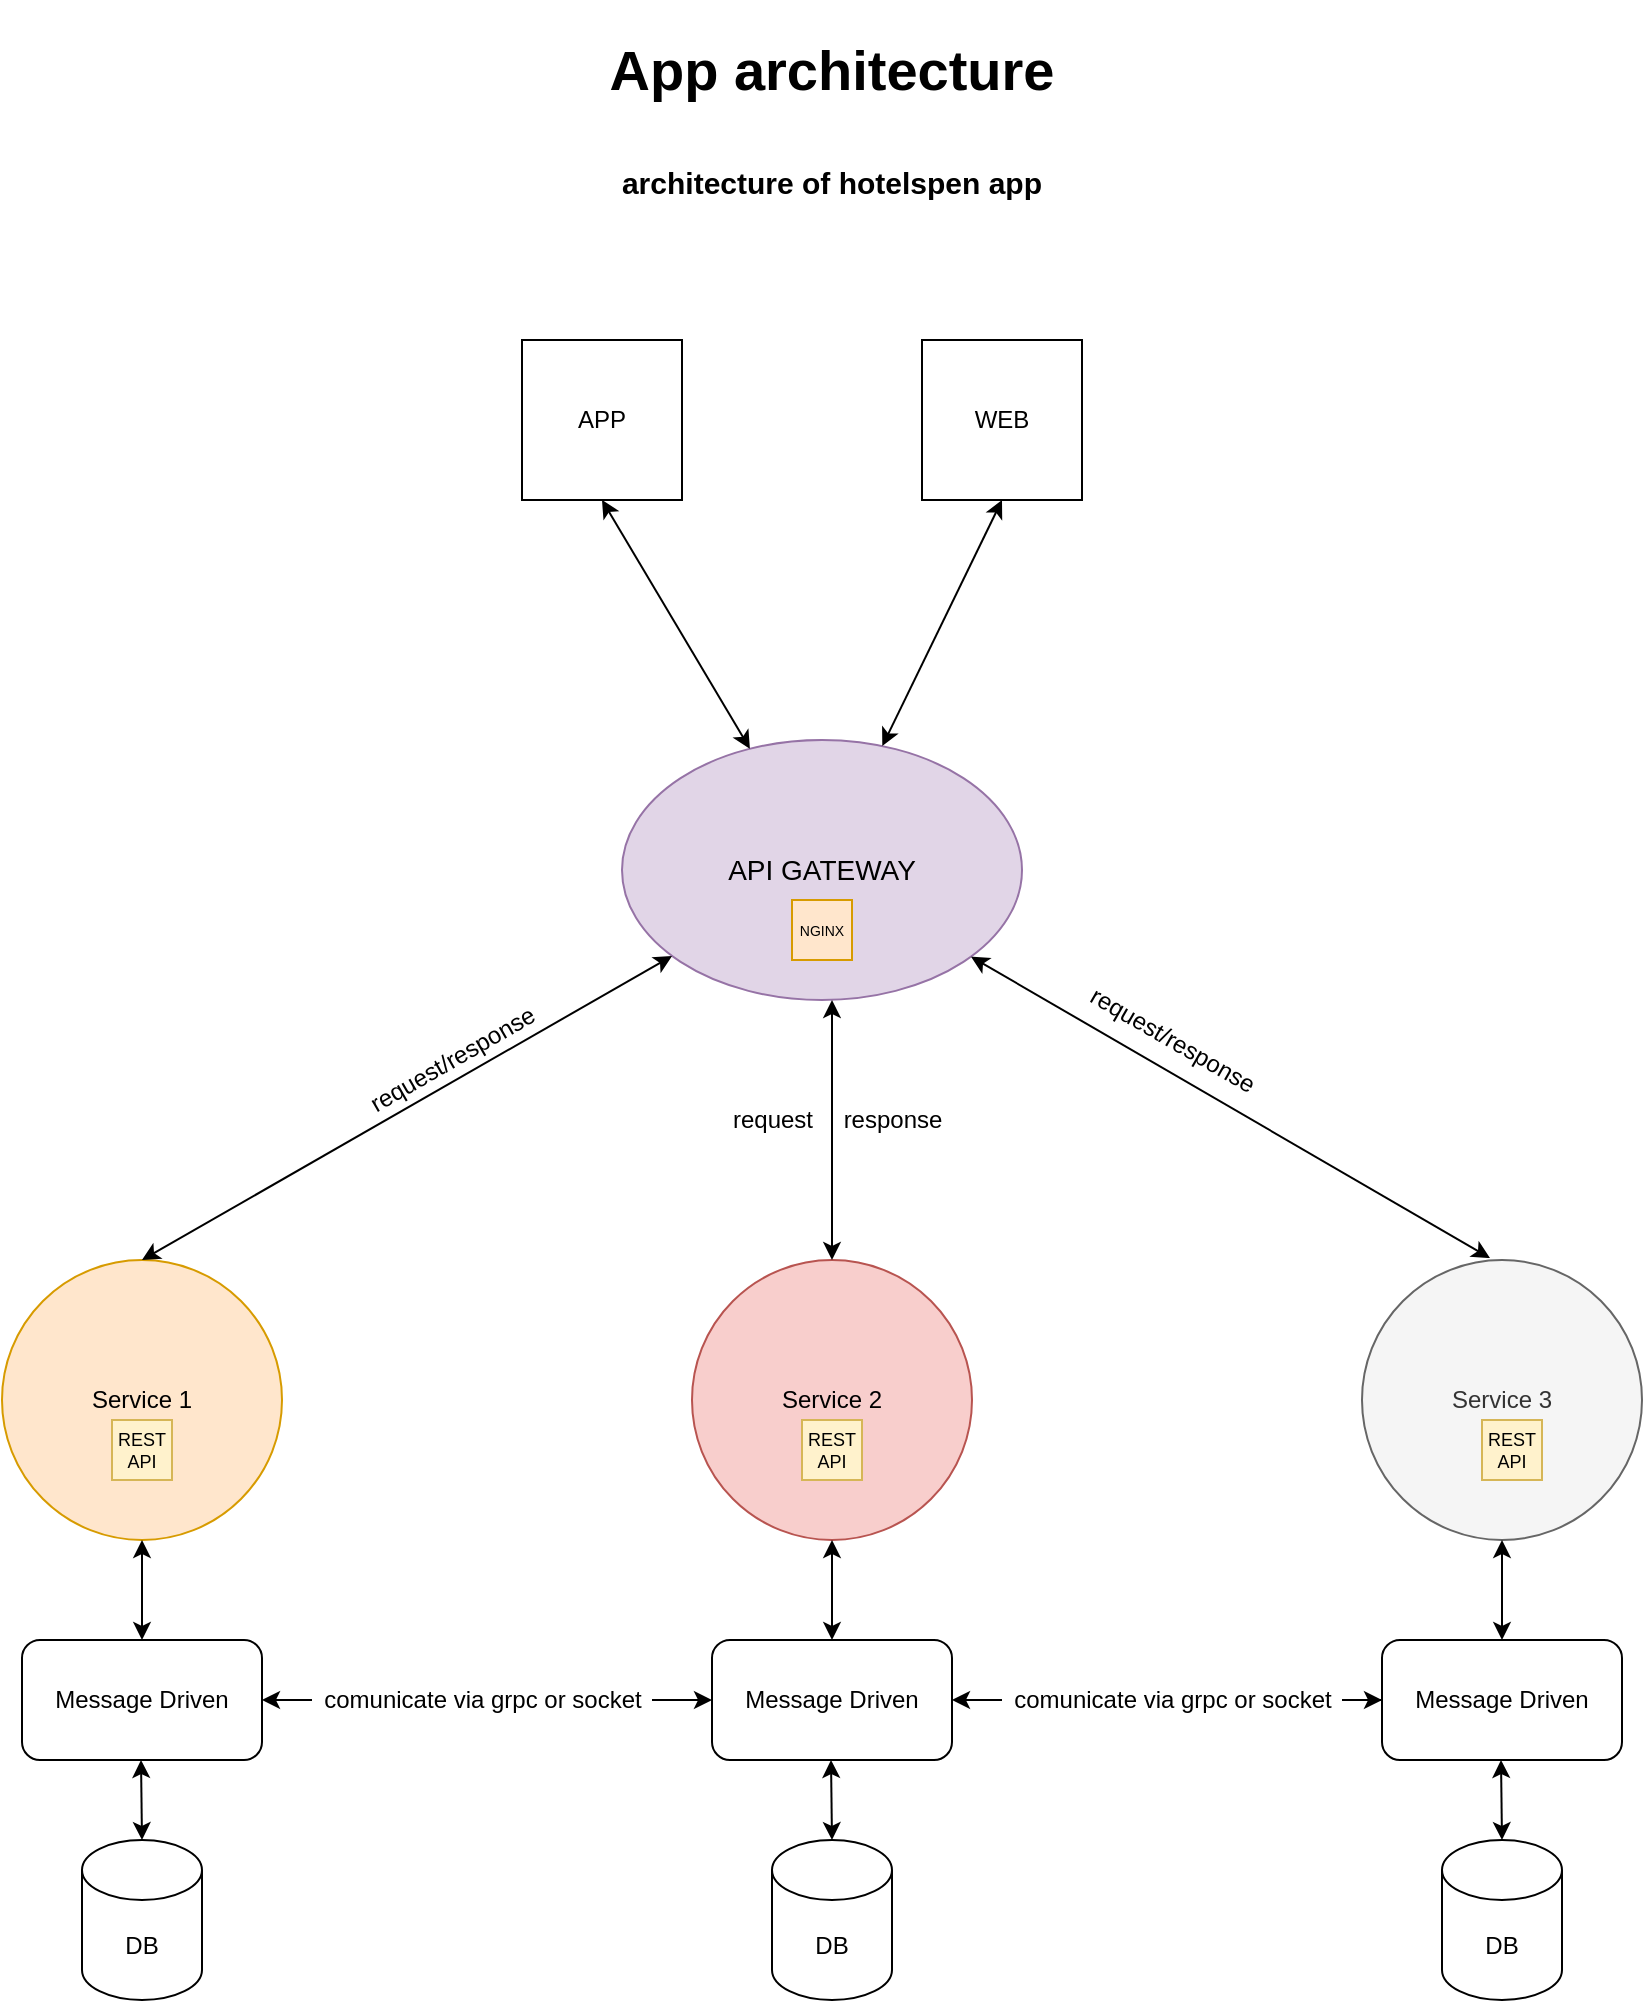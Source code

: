 <mxfile version="16.0.0" type="github">
  <diagram id="Cv4vCiUGaOGETwyBSDAJ" name="Page-1">
    <mxGraphModel dx="1422" dy="772" grid="1" gridSize="10" guides="1" tooltips="1" connect="1" arrows="1" fold="1" page="1" pageScale="1" pageWidth="850" pageHeight="1100" math="0" shadow="0">
      <root>
        <mxCell id="0" />
        <mxCell id="1" parent="0" />
        <mxCell id="rCTr0ygX4qg42ZaqoY2R-2" value="Service 1&lt;br&gt;" style="ellipse;whiteSpace=wrap;html=1;aspect=fixed;fillColor=#ffe6cc;strokeColor=#d79b00;" parent="1" vertex="1">
          <mxGeometry x="15" y="640" width="140" height="140" as="geometry" />
        </mxCell>
        <mxCell id="rCTr0ygX4qg42ZaqoY2R-4" value="&lt;span&gt;Service 2&lt;/span&gt;" style="ellipse;whiteSpace=wrap;html=1;aspect=fixed;fillColor=#f8cecc;strokeColor=#b85450;" parent="1" vertex="1">
          <mxGeometry x="360" y="640" width="140" height="140" as="geometry" />
        </mxCell>
        <mxCell id="rCTr0ygX4qg42ZaqoY2R-5" value="&lt;span&gt;Service 3&lt;/span&gt;" style="ellipse;whiteSpace=wrap;html=1;aspect=fixed;fillColor=#f5f5f5;strokeColor=#666666;fontColor=#333333;" parent="1" vertex="1">
          <mxGeometry x="695" y="640" width="140" height="140" as="geometry" />
        </mxCell>
        <mxCell id="rCTr0ygX4qg42ZaqoY2R-11" value="DB" style="shape=cylinder3;whiteSpace=wrap;html=1;boundedLbl=1;backgroundOutline=1;size=15;" parent="1" vertex="1">
          <mxGeometry x="55" y="930" width="60" height="80" as="geometry" />
        </mxCell>
        <mxCell id="8knhQtjTToyq9lL-Xbfz-2" value="" style="edgeStyle=orthogonalEdgeStyle;rounded=0;orthogonalLoop=1;jettySize=auto;html=1;" edge="1" parent="1" source="rCTr0ygX4qg42ZaqoY2R-14" target="rCTr0ygX4qg42ZaqoY2R-26">
          <mxGeometry relative="1" as="geometry" />
        </mxCell>
        <mxCell id="8knhQtjTToyq9lL-Xbfz-3" value="" style="edgeStyle=orthogonalEdgeStyle;rounded=0;orthogonalLoop=1;jettySize=auto;html=1;" edge="1" parent="1" source="rCTr0ygX4qg42ZaqoY2R-14" target="rCTr0ygX4qg42ZaqoY2R-38">
          <mxGeometry relative="1" as="geometry" />
        </mxCell>
        <mxCell id="rCTr0ygX4qg42ZaqoY2R-14" value="comunicate via grpc or socket&lt;br&gt;" style="text;html=1;align=center;verticalAlign=middle;resizable=0;points=[];autosize=1;strokeColor=none;fillColor=none;" parent="1" vertex="1">
          <mxGeometry x="170" y="850" width="170" height="20" as="geometry" />
        </mxCell>
        <mxCell id="8knhQtjTToyq9lL-Xbfz-4" value="" style="edgeStyle=orthogonalEdgeStyle;rounded=0;orthogonalLoop=1;jettySize=auto;html=1;" edge="1" parent="1" source="rCTr0ygX4qg42ZaqoY2R-15" target="rCTr0ygX4qg42ZaqoY2R-38">
          <mxGeometry relative="1" as="geometry" />
        </mxCell>
        <mxCell id="8knhQtjTToyq9lL-Xbfz-5" value="" style="edgeStyle=orthogonalEdgeStyle;rounded=0;orthogonalLoop=1;jettySize=auto;html=1;" edge="1" parent="1" source="rCTr0ygX4qg42ZaqoY2R-15" target="rCTr0ygX4qg42ZaqoY2R-42">
          <mxGeometry relative="1" as="geometry" />
        </mxCell>
        <mxCell id="rCTr0ygX4qg42ZaqoY2R-15" value="comunicate via grpc or socket&lt;br&gt;" style="text;html=1;align=center;verticalAlign=middle;resizable=0;points=[];autosize=1;strokeColor=none;fillColor=none;" parent="1" vertex="1">
          <mxGeometry x="515" y="850" width="170" height="20" as="geometry" />
        </mxCell>
        <mxCell id="rCTr0ygX4qg42ZaqoY2R-16" value="APP" style="whiteSpace=wrap;html=1;aspect=fixed;" parent="1" vertex="1">
          <mxGeometry x="275" y="180" width="80" height="80" as="geometry" />
        </mxCell>
        <mxCell id="rCTr0ygX4qg42ZaqoY2R-19" value="WEB" style="whiteSpace=wrap;html=1;aspect=fixed;" parent="1" vertex="1">
          <mxGeometry x="475" y="180" width="80" height="80" as="geometry" />
        </mxCell>
        <mxCell id="rCTr0ygX4qg42ZaqoY2R-26" value="Message Driven" style="rounded=1;whiteSpace=wrap;html=1;" parent="1" vertex="1">
          <mxGeometry x="25" y="830" width="120" height="60" as="geometry" />
        </mxCell>
        <mxCell id="rCTr0ygX4qg42ZaqoY2R-29" value="" style="endArrow=classic;startArrow=classic;html=1;rounded=0;exitX=0.5;exitY=1;exitDx=0;exitDy=0;" parent="1" source="rCTr0ygX4qg42ZaqoY2R-2" target="rCTr0ygX4qg42ZaqoY2R-26" edge="1">
          <mxGeometry width="50" height="50" relative="1" as="geometry">
            <mxPoint x="85" y="640" as="sourcePoint" />
            <mxPoint x="135" y="590" as="targetPoint" />
          </mxGeometry>
        </mxCell>
        <mxCell id="rCTr0ygX4qg42ZaqoY2R-32" value="&lt;font style=&quot;font-size: 14px&quot;&gt;API GATEWAY&lt;/font&gt;" style="ellipse;whiteSpace=wrap;html=1;fillColor=#e1d5e7;strokeColor=#9673a6;" parent="1" vertex="1">
          <mxGeometry x="325" y="380" width="200" height="130" as="geometry" />
        </mxCell>
        <mxCell id="rCTr0ygX4qg42ZaqoY2R-33" value="" style="endArrow=classic;startArrow=classic;html=1;rounded=0;exitX=0.5;exitY=1;exitDx=0;exitDy=0;" parent="1" edge="1">
          <mxGeometry width="50" height="50" relative="1" as="geometry">
            <mxPoint x="84.5" y="890" as="sourcePoint" />
            <mxPoint x="85" y="930" as="targetPoint" />
          </mxGeometry>
        </mxCell>
        <mxCell id="rCTr0ygX4qg42ZaqoY2R-37" value="DB" style="shape=cylinder3;whiteSpace=wrap;html=1;boundedLbl=1;backgroundOutline=1;size=15;" parent="1" vertex="1">
          <mxGeometry x="400" y="930" width="60" height="80" as="geometry" />
        </mxCell>
        <mxCell id="rCTr0ygX4qg42ZaqoY2R-38" value="Message Driven" style="rounded=1;whiteSpace=wrap;html=1;" parent="1" vertex="1">
          <mxGeometry x="370" y="830" width="120" height="60" as="geometry" />
        </mxCell>
        <mxCell id="rCTr0ygX4qg42ZaqoY2R-39" value="" style="endArrow=classic;startArrow=classic;html=1;rounded=0;exitX=0.5;exitY=1;exitDx=0;exitDy=0;" parent="1" target="rCTr0ygX4qg42ZaqoY2R-38" edge="1">
          <mxGeometry width="50" height="50" relative="1" as="geometry">
            <mxPoint x="430" y="780" as="sourcePoint" />
            <mxPoint x="480" y="590" as="targetPoint" />
          </mxGeometry>
        </mxCell>
        <mxCell id="rCTr0ygX4qg42ZaqoY2R-40" value="" style="endArrow=classic;startArrow=classic;html=1;rounded=0;exitX=0.5;exitY=1;exitDx=0;exitDy=0;" parent="1" edge="1">
          <mxGeometry width="50" height="50" relative="1" as="geometry">
            <mxPoint x="429.5" y="890" as="sourcePoint" />
            <mxPoint x="430" y="930" as="targetPoint" />
          </mxGeometry>
        </mxCell>
        <mxCell id="rCTr0ygX4qg42ZaqoY2R-41" value="DB" style="shape=cylinder3;whiteSpace=wrap;html=1;boundedLbl=1;backgroundOutline=1;size=15;" parent="1" vertex="1">
          <mxGeometry x="735" y="930" width="60" height="80" as="geometry" />
        </mxCell>
        <mxCell id="rCTr0ygX4qg42ZaqoY2R-42" value="&lt;span&gt;Message Driven&lt;/span&gt;" style="rounded=1;whiteSpace=wrap;html=1;" parent="1" vertex="1">
          <mxGeometry x="705" y="830" width="120" height="60" as="geometry" />
        </mxCell>
        <mxCell id="rCTr0ygX4qg42ZaqoY2R-43" value="" style="endArrow=classic;startArrow=classic;html=1;rounded=0;exitX=0.5;exitY=1;exitDx=0;exitDy=0;" parent="1" target="rCTr0ygX4qg42ZaqoY2R-42" edge="1">
          <mxGeometry width="50" height="50" relative="1" as="geometry">
            <mxPoint x="765" y="780" as="sourcePoint" />
            <mxPoint x="815" y="590" as="targetPoint" />
          </mxGeometry>
        </mxCell>
        <mxCell id="rCTr0ygX4qg42ZaqoY2R-44" value="" style="endArrow=classic;startArrow=classic;html=1;rounded=0;exitX=0.5;exitY=1;exitDx=0;exitDy=0;" parent="1" edge="1">
          <mxGeometry width="50" height="50" relative="1" as="geometry">
            <mxPoint x="764.5" y="890" as="sourcePoint" />
            <mxPoint x="765" y="930" as="targetPoint" />
          </mxGeometry>
        </mxCell>
        <mxCell id="rCTr0ygX4qg42ZaqoY2R-45" value="" style="endArrow=classic;startArrow=classic;html=1;rounded=0;entryX=0.5;entryY=1;entryDx=0;entryDy=0;" parent="1" source="rCTr0ygX4qg42ZaqoY2R-32" target="rCTr0ygX4qg42ZaqoY2R-19" edge="1">
          <mxGeometry width="50" height="50" relative="1" as="geometry">
            <mxPoint x="395" y="450" as="sourcePoint" />
            <mxPoint x="445" y="400" as="targetPoint" />
          </mxGeometry>
        </mxCell>
        <mxCell id="rCTr0ygX4qg42ZaqoY2R-46" value="" style="endArrow=classic;startArrow=classic;html=1;rounded=0;entryX=0.5;entryY=1;entryDx=0;entryDy=0;" parent="1" source="rCTr0ygX4qg42ZaqoY2R-32" target="rCTr0ygX4qg42ZaqoY2R-16" edge="1">
          <mxGeometry width="50" height="50" relative="1" as="geometry">
            <mxPoint x="395" y="450" as="sourcePoint" />
            <mxPoint x="445" y="400" as="targetPoint" />
          </mxGeometry>
        </mxCell>
        <mxCell id="rCTr0ygX4qg42ZaqoY2R-47" value="" style="endArrow=classic;startArrow=classic;html=1;rounded=0;exitX=0.5;exitY=0;exitDx=0;exitDy=0;" parent="1" source="rCTr0ygX4qg42ZaqoY2R-2" target="rCTr0ygX4qg42ZaqoY2R-32" edge="1">
          <mxGeometry width="50" height="50" relative="1" as="geometry">
            <mxPoint x="395" y="450" as="sourcePoint" />
            <mxPoint x="445" y="400" as="targetPoint" />
          </mxGeometry>
        </mxCell>
        <mxCell id="rCTr0ygX4qg42ZaqoY2R-48" value="" style="endArrow=classic;startArrow=classic;html=1;rounded=0;exitX=0.5;exitY=0;exitDx=0;exitDy=0;entryX=0.525;entryY=1;entryDx=0;entryDy=0;entryPerimeter=0;" parent="1" source="rCTr0ygX4qg42ZaqoY2R-4" target="rCTr0ygX4qg42ZaqoY2R-32" edge="1">
          <mxGeometry width="50" height="50" relative="1" as="geometry">
            <mxPoint x="395" y="450" as="sourcePoint" />
            <mxPoint x="430" y="500" as="targetPoint" />
          </mxGeometry>
        </mxCell>
        <mxCell id="rCTr0ygX4qg42ZaqoY2R-49" value="" style="endArrow=classic;startArrow=classic;html=1;rounded=0;exitX=0.457;exitY=-0.007;exitDx=0;exitDy=0;exitPerimeter=0;" parent="1" source="rCTr0ygX4qg42ZaqoY2R-5" target="rCTr0ygX4qg42ZaqoY2R-32" edge="1">
          <mxGeometry width="50" height="50" relative="1" as="geometry">
            <mxPoint x="395" y="450" as="sourcePoint" />
            <mxPoint x="445" y="400" as="targetPoint" />
          </mxGeometry>
        </mxCell>
        <mxCell id="rCTr0ygX4qg42ZaqoY2R-50" value="request/response" style="text;html=1;align=center;verticalAlign=middle;resizable=0;points=[];autosize=1;strokeColor=none;fillColor=none;rotation=-30;" parent="1" vertex="1">
          <mxGeometry x="185" y="530" width="110" height="20" as="geometry" />
        </mxCell>
        <mxCell id="rCTr0ygX4qg42ZaqoY2R-51" value="request/response" style="text;html=1;align=center;verticalAlign=middle;resizable=0;points=[];autosize=1;strokeColor=none;fillColor=none;rotation=30;" parent="1" vertex="1">
          <mxGeometry x="545" y="520" width="110" height="20" as="geometry" />
        </mxCell>
        <mxCell id="rCTr0ygX4qg42ZaqoY2R-53" value="request" style="text;html=1;align=center;verticalAlign=middle;resizable=0;points=[];autosize=1;strokeColor=none;fillColor=none;" parent="1" vertex="1">
          <mxGeometry x="370" y="560" width="60" height="20" as="geometry" />
        </mxCell>
        <mxCell id="rCTr0ygX4qg42ZaqoY2R-55" value="response" style="text;html=1;align=center;verticalAlign=middle;resizable=0;points=[];autosize=1;strokeColor=none;fillColor=none;" parent="1" vertex="1">
          <mxGeometry x="430" y="560" width="60" height="20" as="geometry" />
        </mxCell>
        <mxCell id="rCTr0ygX4qg42ZaqoY2R-57" value="REST API" style="whiteSpace=wrap;html=1;aspect=fixed;fontSize=9;fillColor=#fff2cc;strokeColor=#d6b656;" parent="1" vertex="1">
          <mxGeometry x="70" y="720" width="30" height="30" as="geometry" />
        </mxCell>
        <mxCell id="rCTr0ygX4qg42ZaqoY2R-58" value="REST API" style="whiteSpace=wrap;html=1;aspect=fixed;fontSize=9;fillColor=#fff2cc;strokeColor=#d6b656;" parent="1" vertex="1">
          <mxGeometry x="415" y="720" width="30" height="30" as="geometry" />
        </mxCell>
        <mxCell id="rCTr0ygX4qg42ZaqoY2R-59" value="REST API" style="whiteSpace=wrap;html=1;aspect=fixed;fontSize=9;fillColor=#fff2cc;strokeColor=#d6b656;" parent="1" vertex="1">
          <mxGeometry x="755" y="720" width="30" height="30" as="geometry" />
        </mxCell>
        <mxCell id="rCTr0ygX4qg42ZaqoY2R-60" value="&lt;font style=&quot;font-size: 7px&quot;&gt;NGINX&lt;/font&gt;" style="whiteSpace=wrap;html=1;aspect=fixed;fontSize=9;fillColor=#ffe6cc;strokeColor=#d79b00;" parent="1" vertex="1">
          <mxGeometry x="410" y="460" width="30" height="30" as="geometry" />
        </mxCell>
        <mxCell id="rCTr0ygX4qg42ZaqoY2R-65" value="&lt;h1&gt;App architecture&lt;/h1&gt;&lt;h1&gt;&lt;font style=&quot;font-size: 15px&quot;&gt;architecture of hotelspen app&lt;/font&gt;&lt;/h1&gt;" style="text;html=1;strokeColor=none;fillColor=none;spacing=5;spacingTop=-20;whiteSpace=wrap;overflow=hidden;rounded=0;fontSize=14;align=center;" parent="1" vertex="1">
          <mxGeometry x="175" y="20" width="510" height="120" as="geometry" />
        </mxCell>
      </root>
    </mxGraphModel>
  </diagram>
</mxfile>
